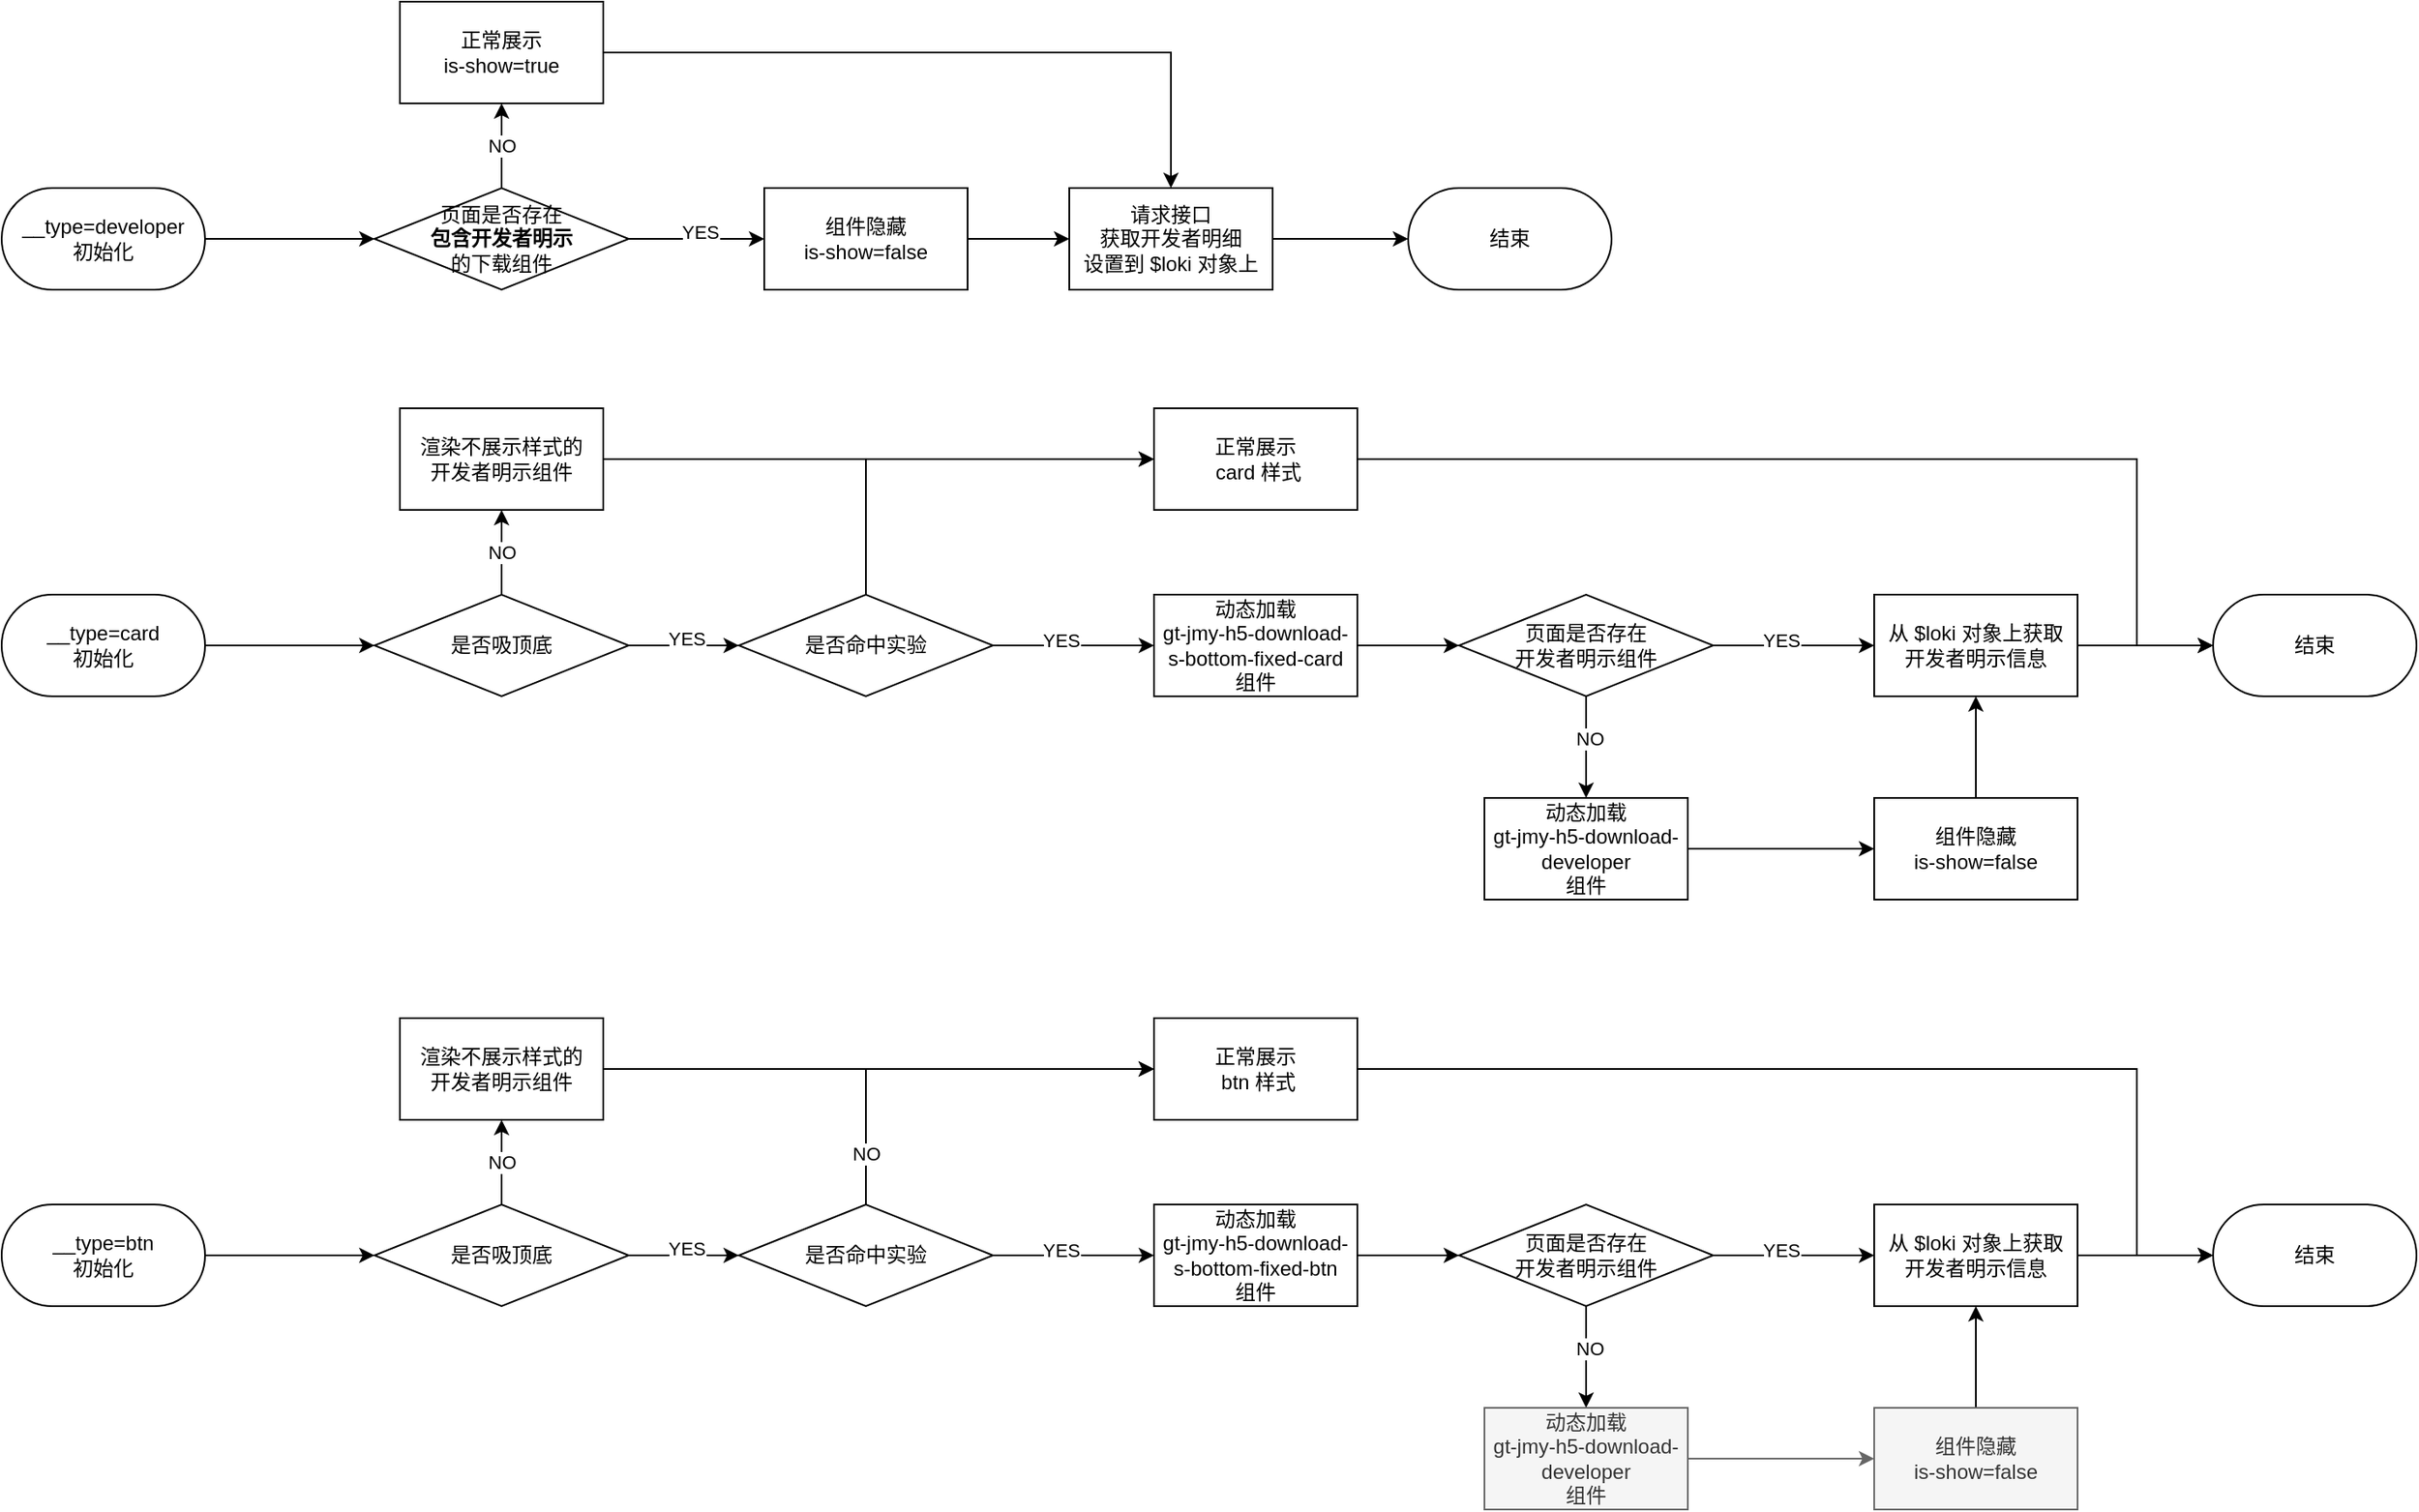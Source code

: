 <mxfile version="15.8.2" type="github">
  <diagram id="0uxpw8byp_DEsFdJM_-7" name="第 1 页">
    <mxGraphModel dx="2297" dy="1338" grid="1" gridSize="10" guides="1" tooltips="1" connect="1" arrows="1" fold="1" page="1" pageScale="1" pageWidth="2339" pageHeight="3300" math="0" shadow="0">
      <root>
        <mxCell id="0" />
        <mxCell id="1" parent="0" />
        <mxCell id="JkWxlJZMfmTffYu8_tzW-5" value="" style="edgeStyle=orthogonalEdgeStyle;rounded=0;orthogonalLoop=1;jettySize=auto;html=1;" parent="1" source="JkWxlJZMfmTffYu8_tzW-1" target="JkWxlJZMfmTffYu8_tzW-4" edge="1">
          <mxGeometry relative="1" as="geometry" />
        </mxCell>
        <mxCell id="JkWxlJZMfmTffYu8_tzW-1" value="__type=card&lt;br&gt;初始化" style="rounded=1;whiteSpace=wrap;html=1;arcSize=50;" parent="1" vertex="1">
          <mxGeometry x="200" y="550" width="120" height="60" as="geometry" />
        </mxCell>
        <mxCell id="JkWxlJZMfmTffYu8_tzW-7" value="" style="edgeStyle=orthogonalEdgeStyle;rounded=0;orthogonalLoop=1;jettySize=auto;html=1;entryX=0;entryY=0.5;entryDx=0;entryDy=0;" parent="1" source="JkWxlJZMfmTffYu8_tzW-4" target="JkWxlJZMfmTffYu8_tzW-29" edge="1">
          <mxGeometry relative="1" as="geometry">
            <mxPoint x="750" y="580" as="targetPoint" />
          </mxGeometry>
        </mxCell>
        <mxCell id="JkWxlJZMfmTffYu8_tzW-8" value="YES" style="edgeLabel;html=1;align=center;verticalAlign=middle;resizable=0;points=[];" parent="JkWxlJZMfmTffYu8_tzW-7" vertex="1" connectable="0">
          <mxGeometry x="0.032" y="4" relative="1" as="geometry">
            <mxPoint as="offset" />
          </mxGeometry>
        </mxCell>
        <mxCell id="JkWxlJZMfmTffYu8_tzW-10" value="NO&lt;br&gt;" style="edgeStyle=orthogonalEdgeStyle;rounded=0;orthogonalLoop=1;jettySize=auto;html=1;" parent="1" source="JkWxlJZMfmTffYu8_tzW-4" target="JkWxlJZMfmTffYu8_tzW-9" edge="1">
          <mxGeometry relative="1" as="geometry">
            <Array as="points">
              <mxPoint x="495" y="490" />
            </Array>
          </mxGeometry>
        </mxCell>
        <mxCell id="JkWxlJZMfmTffYu8_tzW-4" value="是否吸顶底&lt;span&gt;&lt;br&gt;&lt;/span&gt;" style="rhombus;whiteSpace=wrap;html=1;rounded=1;arcSize=0;" parent="1" vertex="1">
          <mxGeometry x="420" y="550" width="150" height="60" as="geometry" />
        </mxCell>
        <mxCell id="JkWxlJZMfmTffYu8_tzW-34" style="edgeStyle=orthogonalEdgeStyle;rounded=0;orthogonalLoop=1;jettySize=auto;html=1;entryX=0;entryY=0.5;entryDx=0;entryDy=0;" parent="1" source="JkWxlJZMfmTffYu8_tzW-9" target="JkWxlJZMfmTffYu8_tzW-33" edge="1">
          <mxGeometry relative="1" as="geometry" />
        </mxCell>
        <mxCell id="JkWxlJZMfmTffYu8_tzW-9" value="渲染不展示样式的&lt;br&gt;开发者明示组件" style="whiteSpace=wrap;html=1;rounded=1;arcSize=0;" parent="1" vertex="1">
          <mxGeometry x="435" y="440" width="120" height="60" as="geometry" />
        </mxCell>
        <mxCell id="JkWxlJZMfmTffYu8_tzW-12" value="" style="edgeStyle=orthogonalEdgeStyle;rounded=0;orthogonalLoop=1;jettySize=auto;html=1;" parent="1" source="JkWxlJZMfmTffYu8_tzW-13" target="JkWxlJZMfmTffYu8_tzW-17" edge="1">
          <mxGeometry relative="1" as="geometry" />
        </mxCell>
        <mxCell id="JkWxlJZMfmTffYu8_tzW-13" value="__type=developer&lt;br&gt;初始化" style="rounded=1;whiteSpace=wrap;html=1;arcSize=50;" parent="1" vertex="1">
          <mxGeometry x="200" y="310" width="120" height="60" as="geometry" />
        </mxCell>
        <mxCell id="JkWxlJZMfmTffYu8_tzW-14" value="" style="edgeStyle=orthogonalEdgeStyle;rounded=0;orthogonalLoop=1;jettySize=auto;html=1;" parent="1" source="JkWxlJZMfmTffYu8_tzW-17" target="JkWxlJZMfmTffYu8_tzW-18" edge="1">
          <mxGeometry relative="1" as="geometry" />
        </mxCell>
        <mxCell id="JkWxlJZMfmTffYu8_tzW-15" value="YES" style="edgeLabel;html=1;align=center;verticalAlign=middle;resizable=0;points=[];" parent="JkWxlJZMfmTffYu8_tzW-14" vertex="1" connectable="0">
          <mxGeometry x="0.032" y="4" relative="1" as="geometry">
            <mxPoint as="offset" />
          </mxGeometry>
        </mxCell>
        <mxCell id="JkWxlJZMfmTffYu8_tzW-16" value="NO" style="edgeStyle=orthogonalEdgeStyle;rounded=0;orthogonalLoop=1;jettySize=auto;html=1;" parent="1" source="JkWxlJZMfmTffYu8_tzW-17" target="JkWxlJZMfmTffYu8_tzW-20" edge="1">
          <mxGeometry relative="1" as="geometry">
            <Array as="points">
              <mxPoint x="495" y="250" />
            </Array>
          </mxGeometry>
        </mxCell>
        <mxCell id="JkWxlJZMfmTffYu8_tzW-17" value="&lt;span&gt;页面是否存在&lt;br&gt;&lt;b&gt;包含开发者明示&lt;/b&gt;&lt;br&gt;的下载组件&lt;br&gt;&lt;/span&gt;" style="rhombus;whiteSpace=wrap;html=1;rounded=1;arcSize=0;" parent="1" vertex="1">
          <mxGeometry x="420" y="310" width="150" height="60" as="geometry" />
        </mxCell>
        <mxCell id="JkWxlJZMfmTffYu8_tzW-24" value="" style="edgeStyle=orthogonalEdgeStyle;rounded=0;orthogonalLoop=1;jettySize=auto;html=1;" parent="1" source="JkWxlJZMfmTffYu8_tzW-18" target="JkWxlJZMfmTffYu8_tzW-21" edge="1">
          <mxGeometry relative="1" as="geometry" />
        </mxCell>
        <mxCell id="JkWxlJZMfmTffYu8_tzW-18" value="组件隐藏&lt;br&gt;is-show=false" style="whiteSpace=wrap;html=1;rounded=1;arcSize=0;" parent="1" vertex="1">
          <mxGeometry x="650" y="310" width="120" height="60" as="geometry" />
        </mxCell>
        <mxCell id="JkWxlJZMfmTffYu8_tzW-22" value="" style="edgeStyle=orthogonalEdgeStyle;rounded=0;orthogonalLoop=1;jettySize=auto;html=1;" parent="1" source="JkWxlJZMfmTffYu8_tzW-20" target="JkWxlJZMfmTffYu8_tzW-21" edge="1">
          <mxGeometry relative="1" as="geometry" />
        </mxCell>
        <mxCell id="JkWxlJZMfmTffYu8_tzW-20" value="正常展示&lt;br&gt;is-show=true" style="whiteSpace=wrap;html=1;rounded=1;arcSize=0;" parent="1" vertex="1">
          <mxGeometry x="435" y="200" width="120" height="60" as="geometry" />
        </mxCell>
        <mxCell id="JkWxlJZMfmTffYu8_tzW-28" value="" style="edgeStyle=orthogonalEdgeStyle;rounded=0;orthogonalLoop=1;jettySize=auto;html=1;" parent="1" source="JkWxlJZMfmTffYu8_tzW-21" target="JkWxlJZMfmTffYu8_tzW-27" edge="1">
          <mxGeometry relative="1" as="geometry" />
        </mxCell>
        <mxCell id="JkWxlJZMfmTffYu8_tzW-21" value="请求接口&lt;br&gt;获取开发者明细&lt;br&gt;设置到 $loki 对象上" style="whiteSpace=wrap;html=1;rounded=1;arcSize=0;" parent="1" vertex="1">
          <mxGeometry x="830" y="310" width="120" height="60" as="geometry" />
        </mxCell>
        <mxCell id="JkWxlJZMfmTffYu8_tzW-27" value="结束" style="whiteSpace=wrap;html=1;rounded=1;arcSize=50;" parent="1" vertex="1">
          <mxGeometry x="1030" y="310" width="120" height="60" as="geometry" />
        </mxCell>
        <mxCell id="JkWxlJZMfmTffYu8_tzW-31" value="" style="edgeStyle=orthogonalEdgeStyle;rounded=0;orthogonalLoop=1;jettySize=auto;html=1;" parent="1" source="JkWxlJZMfmTffYu8_tzW-29" target="JkWxlJZMfmTffYu8_tzW-30" edge="1">
          <mxGeometry relative="1" as="geometry" />
        </mxCell>
        <mxCell id="JkWxlJZMfmTffYu8_tzW-32" value="YES" style="edgeLabel;html=1;align=center;verticalAlign=middle;resizable=0;points=[];" parent="JkWxlJZMfmTffYu8_tzW-31" vertex="1" connectable="0">
          <mxGeometry x="-0.168" y="3" relative="1" as="geometry">
            <mxPoint as="offset" />
          </mxGeometry>
        </mxCell>
        <mxCell id="JkWxlJZMfmTffYu8_tzW-35" style="edgeStyle=orthogonalEdgeStyle;rounded=0;orthogonalLoop=1;jettySize=auto;html=1;entryX=0;entryY=0.5;entryDx=0;entryDy=0;" parent="1" source="JkWxlJZMfmTffYu8_tzW-29" target="JkWxlJZMfmTffYu8_tzW-33" edge="1">
          <mxGeometry relative="1" as="geometry">
            <Array as="points">
              <mxPoint x="710" y="470" />
            </Array>
          </mxGeometry>
        </mxCell>
        <mxCell id="JkWxlJZMfmTffYu8_tzW-29" value="&lt;span&gt;是否命中实验&lt;br&gt;&lt;/span&gt;" style="rhombus;whiteSpace=wrap;html=1;rounded=1;arcSize=0;" parent="1" vertex="1">
          <mxGeometry x="635" y="550" width="150" height="60" as="geometry" />
        </mxCell>
        <mxCell id="JkWxlJZMfmTffYu8_tzW-37" value="" style="edgeStyle=orthogonalEdgeStyle;rounded=0;orthogonalLoop=1;jettySize=auto;html=1;" parent="1" source="JkWxlJZMfmTffYu8_tzW-30" target="JkWxlJZMfmTffYu8_tzW-36" edge="1">
          <mxGeometry relative="1" as="geometry" />
        </mxCell>
        <mxCell id="JkWxlJZMfmTffYu8_tzW-30" value="动态加载&lt;br&gt;gt-jmy-h5-download-s-bottom-fixed-card&lt;br&gt;组件" style="whiteSpace=wrap;html=1;rounded=1;arcSize=0;" parent="1" vertex="1">
          <mxGeometry x="880" y="550" width="120" height="60" as="geometry" />
        </mxCell>
        <mxCell id="JkWxlJZMfmTffYu8_tzW-41" style="edgeStyle=orthogonalEdgeStyle;rounded=0;orthogonalLoop=1;jettySize=auto;html=1;entryX=0;entryY=0.5;entryDx=0;entryDy=0;" parent="1" source="JkWxlJZMfmTffYu8_tzW-33" target="JkWxlJZMfmTffYu8_tzW-49" edge="1">
          <mxGeometry relative="1" as="geometry">
            <mxPoint x="1500" y="580" as="targetPoint" />
            <Array as="points">
              <mxPoint x="1460" y="470" />
              <mxPoint x="1460" y="580" />
            </Array>
          </mxGeometry>
        </mxCell>
        <mxCell id="JkWxlJZMfmTffYu8_tzW-33" value="正常展示&lt;br&gt;&amp;nbsp;card 样式" style="whiteSpace=wrap;html=1;rounded=1;arcSize=0;" parent="1" vertex="1">
          <mxGeometry x="880" y="440" width="120" height="60" as="geometry" />
        </mxCell>
        <mxCell id="JkWxlJZMfmTffYu8_tzW-39" value="" style="edgeStyle=orthogonalEdgeStyle;rounded=0;orthogonalLoop=1;jettySize=auto;html=1;" parent="1" source="JkWxlJZMfmTffYu8_tzW-36" target="JkWxlJZMfmTffYu8_tzW-38" edge="1">
          <mxGeometry relative="1" as="geometry" />
        </mxCell>
        <mxCell id="JkWxlJZMfmTffYu8_tzW-40" value="YES" style="edgeLabel;html=1;align=center;verticalAlign=middle;resizable=0;points=[];" parent="JkWxlJZMfmTffYu8_tzW-39" vertex="1" connectable="0">
          <mxGeometry x="-0.168" y="3" relative="1" as="geometry">
            <mxPoint as="offset" />
          </mxGeometry>
        </mxCell>
        <mxCell id="JkWxlJZMfmTffYu8_tzW-43" value="" style="edgeStyle=orthogonalEdgeStyle;rounded=0;orthogonalLoop=1;jettySize=auto;html=1;" parent="1" source="JkWxlJZMfmTffYu8_tzW-36" target="JkWxlJZMfmTffYu8_tzW-42" edge="1">
          <mxGeometry relative="1" as="geometry" />
        </mxCell>
        <mxCell id="JkWxlJZMfmTffYu8_tzW-44" value="NO" style="edgeLabel;html=1;align=center;verticalAlign=middle;resizable=0;points=[];" parent="JkWxlJZMfmTffYu8_tzW-43" vertex="1" connectable="0">
          <mxGeometry x="-0.191" y="2" relative="1" as="geometry">
            <mxPoint as="offset" />
          </mxGeometry>
        </mxCell>
        <mxCell id="JkWxlJZMfmTffYu8_tzW-36" value="&lt;span&gt;页面是否存在&lt;br&gt;开发者明示组件&lt;br&gt;&lt;/span&gt;" style="rhombus;whiteSpace=wrap;html=1;rounded=1;arcSize=0;" parent="1" vertex="1">
          <mxGeometry x="1060" y="550" width="150" height="60" as="geometry" />
        </mxCell>
        <mxCell id="JkWxlJZMfmTffYu8_tzW-50" value="" style="edgeStyle=orthogonalEdgeStyle;rounded=0;orthogonalLoop=1;jettySize=auto;html=1;" parent="1" source="JkWxlJZMfmTffYu8_tzW-38" target="JkWxlJZMfmTffYu8_tzW-49" edge="1">
          <mxGeometry relative="1" as="geometry" />
        </mxCell>
        <mxCell id="JkWxlJZMfmTffYu8_tzW-38" value="从 $loki 对象上获取&lt;br&gt;开发者明示信息" style="whiteSpace=wrap;html=1;rounded=1;arcSize=0;" parent="1" vertex="1">
          <mxGeometry x="1305" y="550" width="120" height="60" as="geometry" />
        </mxCell>
        <mxCell id="JkWxlJZMfmTffYu8_tzW-47" value="" style="edgeStyle=orthogonalEdgeStyle;rounded=0;orthogonalLoop=1;jettySize=auto;html=1;" parent="1" source="JkWxlJZMfmTffYu8_tzW-42" target="JkWxlJZMfmTffYu8_tzW-46" edge="1">
          <mxGeometry relative="1" as="geometry" />
        </mxCell>
        <mxCell id="JkWxlJZMfmTffYu8_tzW-42" value="动态加载&lt;br&gt;gt-jmy-h5-download-developer&lt;br&gt;组件" style="whiteSpace=wrap;html=1;rounded=1;arcSize=0;" parent="1" vertex="1">
          <mxGeometry x="1075" y="670" width="120" height="60" as="geometry" />
        </mxCell>
        <mxCell id="JkWxlJZMfmTffYu8_tzW-48" value="" style="edgeStyle=orthogonalEdgeStyle;rounded=0;orthogonalLoop=1;jettySize=auto;html=1;" parent="1" source="JkWxlJZMfmTffYu8_tzW-46" target="JkWxlJZMfmTffYu8_tzW-38" edge="1">
          <mxGeometry relative="1" as="geometry" />
        </mxCell>
        <mxCell id="JkWxlJZMfmTffYu8_tzW-46" value="组件隐藏&lt;br&gt;is-show=false" style="whiteSpace=wrap;html=1;rounded=1;arcSize=0;" parent="1" vertex="1">
          <mxGeometry x="1305" y="670" width="120" height="60" as="geometry" />
        </mxCell>
        <mxCell id="JkWxlJZMfmTffYu8_tzW-49" value="结束" style="whiteSpace=wrap;html=1;rounded=1;arcSize=50;" parent="1" vertex="1">
          <mxGeometry x="1505" y="550" width="120" height="60" as="geometry" />
        </mxCell>
        <mxCell id="cxqB5u42ENr0vDV67GJN-1" value="" style="edgeStyle=orthogonalEdgeStyle;rounded=0;orthogonalLoop=1;jettySize=auto;html=1;" edge="1" parent="1" source="cxqB5u42ENr0vDV67GJN-2" target="cxqB5u42ENr0vDV67GJN-6">
          <mxGeometry relative="1" as="geometry" />
        </mxCell>
        <mxCell id="cxqB5u42ENr0vDV67GJN-2" value="__type=btn&lt;br&gt;初始化" style="rounded=1;whiteSpace=wrap;html=1;arcSize=50;" vertex="1" parent="1">
          <mxGeometry x="200" y="910" width="120" height="60" as="geometry" />
        </mxCell>
        <mxCell id="cxqB5u42ENr0vDV67GJN-3" value="" style="edgeStyle=orthogonalEdgeStyle;rounded=0;orthogonalLoop=1;jettySize=auto;html=1;entryX=0;entryY=0.5;entryDx=0;entryDy=0;" edge="1" parent="1" source="cxqB5u42ENr0vDV67GJN-6" target="cxqB5u42ENr0vDV67GJN-12">
          <mxGeometry relative="1" as="geometry">
            <mxPoint x="750" y="940" as="targetPoint" />
          </mxGeometry>
        </mxCell>
        <mxCell id="cxqB5u42ENr0vDV67GJN-4" value="YES" style="edgeLabel;html=1;align=center;verticalAlign=middle;resizable=0;points=[];" vertex="1" connectable="0" parent="cxqB5u42ENr0vDV67GJN-3">
          <mxGeometry x="0.032" y="4" relative="1" as="geometry">
            <mxPoint as="offset" />
          </mxGeometry>
        </mxCell>
        <mxCell id="cxqB5u42ENr0vDV67GJN-5" value="NO&lt;br&gt;" style="edgeStyle=orthogonalEdgeStyle;rounded=0;orthogonalLoop=1;jettySize=auto;html=1;" edge="1" parent="1" source="cxqB5u42ENr0vDV67GJN-6" target="cxqB5u42ENr0vDV67GJN-8">
          <mxGeometry relative="1" as="geometry">
            <Array as="points">
              <mxPoint x="495" y="850" />
            </Array>
          </mxGeometry>
        </mxCell>
        <mxCell id="cxqB5u42ENr0vDV67GJN-6" value="是否吸顶底&lt;span&gt;&lt;br&gt;&lt;/span&gt;" style="rhombus;whiteSpace=wrap;html=1;rounded=1;arcSize=0;" vertex="1" parent="1">
          <mxGeometry x="420" y="910" width="150" height="60" as="geometry" />
        </mxCell>
        <mxCell id="cxqB5u42ENr0vDV67GJN-7" style="edgeStyle=orthogonalEdgeStyle;rounded=0;orthogonalLoop=1;jettySize=auto;html=1;entryX=0;entryY=0.5;entryDx=0;entryDy=0;" edge="1" parent="1" source="cxqB5u42ENr0vDV67GJN-8" target="cxqB5u42ENr0vDV67GJN-16">
          <mxGeometry relative="1" as="geometry" />
        </mxCell>
        <mxCell id="cxqB5u42ENr0vDV67GJN-8" value="渲染不展示样式的&lt;br&gt;开发者明示组件" style="whiteSpace=wrap;html=1;rounded=1;arcSize=0;" vertex="1" parent="1">
          <mxGeometry x="435" y="800" width="120" height="60" as="geometry" />
        </mxCell>
        <mxCell id="cxqB5u42ENr0vDV67GJN-9" value="" style="edgeStyle=orthogonalEdgeStyle;rounded=0;orthogonalLoop=1;jettySize=auto;html=1;" edge="1" parent="1" source="cxqB5u42ENr0vDV67GJN-12" target="cxqB5u42ENr0vDV67GJN-14">
          <mxGeometry relative="1" as="geometry" />
        </mxCell>
        <mxCell id="cxqB5u42ENr0vDV67GJN-10" value="YES" style="edgeLabel;html=1;align=center;verticalAlign=middle;resizable=0;points=[];" vertex="1" connectable="0" parent="cxqB5u42ENr0vDV67GJN-9">
          <mxGeometry x="-0.168" y="3" relative="1" as="geometry">
            <mxPoint as="offset" />
          </mxGeometry>
        </mxCell>
        <mxCell id="cxqB5u42ENr0vDV67GJN-11" style="edgeStyle=orthogonalEdgeStyle;rounded=0;orthogonalLoop=1;jettySize=auto;html=1;entryX=0;entryY=0.5;entryDx=0;entryDy=0;" edge="1" parent="1" source="cxqB5u42ENr0vDV67GJN-12" target="cxqB5u42ENr0vDV67GJN-16">
          <mxGeometry relative="1" as="geometry">
            <Array as="points">
              <mxPoint x="710" y="830" />
            </Array>
          </mxGeometry>
        </mxCell>
        <mxCell id="cxqB5u42ENr0vDV67GJN-29" value="NO" style="edgeLabel;html=1;align=center;verticalAlign=middle;resizable=0;points=[];" vertex="1" connectable="0" parent="cxqB5u42ENr0vDV67GJN-11">
          <mxGeometry x="-0.584" relative="1" as="geometry">
            <mxPoint y="22" as="offset" />
          </mxGeometry>
        </mxCell>
        <mxCell id="cxqB5u42ENr0vDV67GJN-12" value="&lt;span&gt;是否命中实验&lt;br&gt;&lt;/span&gt;" style="rhombus;whiteSpace=wrap;html=1;rounded=1;arcSize=0;" vertex="1" parent="1">
          <mxGeometry x="635" y="910" width="150" height="60" as="geometry" />
        </mxCell>
        <mxCell id="cxqB5u42ENr0vDV67GJN-13" value="" style="edgeStyle=orthogonalEdgeStyle;rounded=0;orthogonalLoop=1;jettySize=auto;html=1;" edge="1" parent="1" source="cxqB5u42ENr0vDV67GJN-14" target="cxqB5u42ENr0vDV67GJN-21">
          <mxGeometry relative="1" as="geometry" />
        </mxCell>
        <mxCell id="cxqB5u42ENr0vDV67GJN-14" value="动态加载&lt;br&gt;gt-jmy-h5-download-s-bottom-fixed-btn&lt;br&gt;组件" style="whiteSpace=wrap;html=1;rounded=1;arcSize=0;" vertex="1" parent="1">
          <mxGeometry x="880" y="910" width="120" height="60" as="geometry" />
        </mxCell>
        <mxCell id="cxqB5u42ENr0vDV67GJN-15" style="edgeStyle=orthogonalEdgeStyle;rounded=0;orthogonalLoop=1;jettySize=auto;html=1;entryX=0;entryY=0.5;entryDx=0;entryDy=0;" edge="1" parent="1" source="cxqB5u42ENr0vDV67GJN-16" target="cxqB5u42ENr0vDV67GJN-28">
          <mxGeometry relative="1" as="geometry">
            <mxPoint x="1500" y="940" as="targetPoint" />
            <Array as="points">
              <mxPoint x="1460" y="830" />
              <mxPoint x="1460" y="940" />
            </Array>
          </mxGeometry>
        </mxCell>
        <mxCell id="cxqB5u42ENr0vDV67GJN-16" value="正常展示&lt;br&gt;&amp;nbsp;btn 样式" style="whiteSpace=wrap;html=1;rounded=1;arcSize=0;" vertex="1" parent="1">
          <mxGeometry x="880" y="800" width="120" height="60" as="geometry" />
        </mxCell>
        <mxCell id="cxqB5u42ENr0vDV67GJN-17" value="" style="edgeStyle=orthogonalEdgeStyle;rounded=0;orthogonalLoop=1;jettySize=auto;html=1;" edge="1" parent="1" source="cxqB5u42ENr0vDV67GJN-21" target="cxqB5u42ENr0vDV67GJN-23">
          <mxGeometry relative="1" as="geometry" />
        </mxCell>
        <mxCell id="cxqB5u42ENr0vDV67GJN-18" value="YES" style="edgeLabel;html=1;align=center;verticalAlign=middle;resizable=0;points=[];" vertex="1" connectable="0" parent="cxqB5u42ENr0vDV67GJN-17">
          <mxGeometry x="-0.168" y="3" relative="1" as="geometry">
            <mxPoint as="offset" />
          </mxGeometry>
        </mxCell>
        <mxCell id="cxqB5u42ENr0vDV67GJN-19" value="" style="edgeStyle=orthogonalEdgeStyle;rounded=0;orthogonalLoop=1;jettySize=auto;html=1;" edge="1" parent="1" source="cxqB5u42ENr0vDV67GJN-21" target="cxqB5u42ENr0vDV67GJN-25">
          <mxGeometry relative="1" as="geometry" />
        </mxCell>
        <mxCell id="cxqB5u42ENr0vDV67GJN-20" value="NO" style="edgeLabel;html=1;align=center;verticalAlign=middle;resizable=0;points=[];" vertex="1" connectable="0" parent="cxqB5u42ENr0vDV67GJN-19">
          <mxGeometry x="-0.191" y="2" relative="1" as="geometry">
            <mxPoint as="offset" />
          </mxGeometry>
        </mxCell>
        <mxCell id="cxqB5u42ENr0vDV67GJN-21" value="&lt;span&gt;页面是否存在&lt;br&gt;开发者明示组件&lt;br&gt;&lt;/span&gt;" style="rhombus;whiteSpace=wrap;html=1;rounded=1;arcSize=0;" vertex="1" parent="1">
          <mxGeometry x="1060" y="910" width="150" height="60" as="geometry" />
        </mxCell>
        <mxCell id="cxqB5u42ENr0vDV67GJN-22" value="" style="edgeStyle=orthogonalEdgeStyle;rounded=0;orthogonalLoop=1;jettySize=auto;html=1;" edge="1" parent="1" source="cxqB5u42ENr0vDV67GJN-23" target="cxqB5u42ENr0vDV67GJN-28">
          <mxGeometry relative="1" as="geometry" />
        </mxCell>
        <mxCell id="cxqB5u42ENr0vDV67GJN-23" value="从 $loki 对象上获取&lt;br&gt;开发者明示信息" style="whiteSpace=wrap;html=1;rounded=1;arcSize=0;" vertex="1" parent="1">
          <mxGeometry x="1305" y="910" width="120" height="60" as="geometry" />
        </mxCell>
        <mxCell id="cxqB5u42ENr0vDV67GJN-24" value="" style="edgeStyle=orthogonalEdgeStyle;rounded=0;orthogonalLoop=1;jettySize=auto;html=1;fillColor=#f5f5f5;strokeColor=#666666;" edge="1" parent="1" source="cxqB5u42ENr0vDV67GJN-25" target="cxqB5u42ENr0vDV67GJN-27">
          <mxGeometry relative="1" as="geometry" />
        </mxCell>
        <mxCell id="cxqB5u42ENr0vDV67GJN-25" value="动态加载&lt;br&gt;gt-jmy-h5-download-developer&lt;br&gt;组件" style="whiteSpace=wrap;html=1;rounded=1;arcSize=0;fillColor=#f5f5f5;fontColor=#333333;strokeColor=#666666;" vertex="1" parent="1">
          <mxGeometry x="1075" y="1030" width="120" height="60" as="geometry" />
        </mxCell>
        <mxCell id="cxqB5u42ENr0vDV67GJN-26" value="" style="edgeStyle=orthogonalEdgeStyle;rounded=0;orthogonalLoop=1;jettySize=auto;html=1;" edge="1" parent="1" source="cxqB5u42ENr0vDV67GJN-27" target="cxqB5u42ENr0vDV67GJN-23">
          <mxGeometry relative="1" as="geometry" />
        </mxCell>
        <mxCell id="cxqB5u42ENr0vDV67GJN-27" value="组件隐藏&lt;br&gt;is-show=false" style="whiteSpace=wrap;html=1;rounded=1;arcSize=0;fillColor=#f5f5f5;fontColor=#333333;strokeColor=#666666;" vertex="1" parent="1">
          <mxGeometry x="1305" y="1030" width="120" height="60" as="geometry" />
        </mxCell>
        <mxCell id="cxqB5u42ENr0vDV67GJN-28" value="结束" style="whiteSpace=wrap;html=1;rounded=1;arcSize=50;" vertex="1" parent="1">
          <mxGeometry x="1505" y="910" width="120" height="60" as="geometry" />
        </mxCell>
      </root>
    </mxGraphModel>
  </diagram>
</mxfile>
